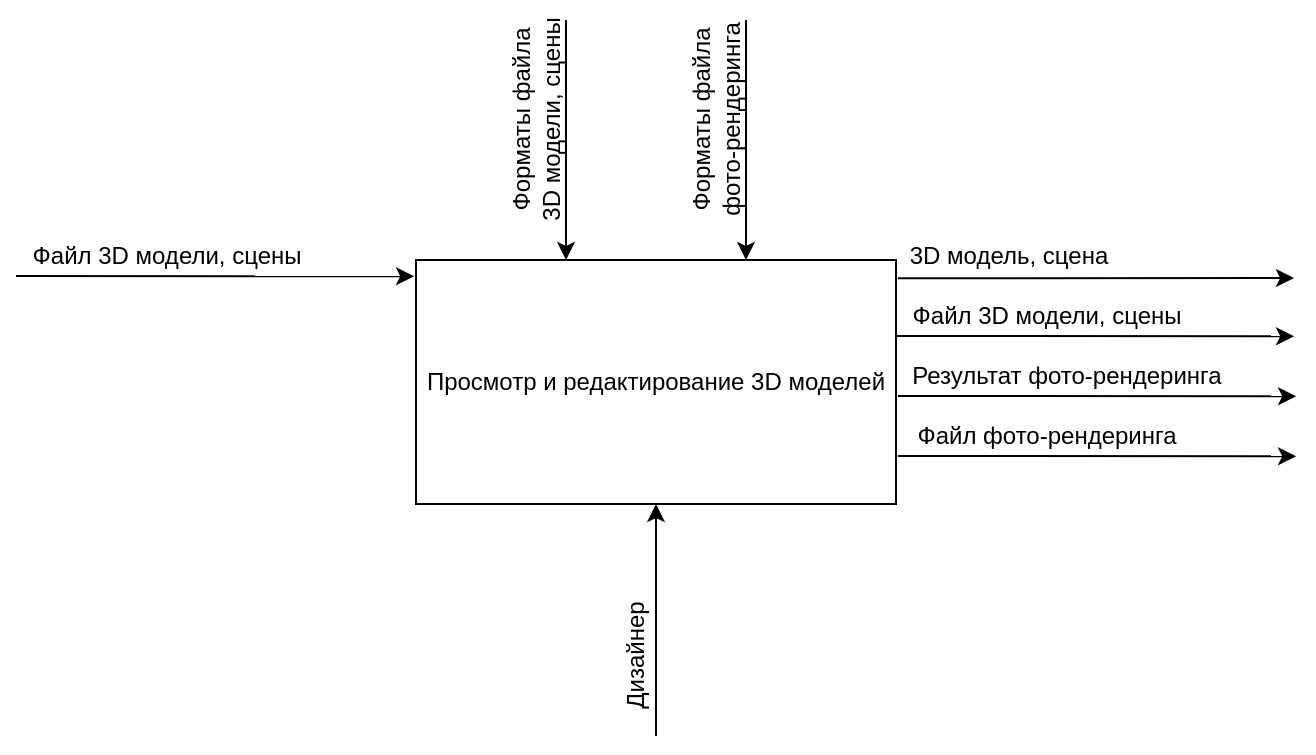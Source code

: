 <mxfile version="14.7.6" type="github">
  <diagram id="WN6VgEvd2EQ4TZZtk9Fa" name="Page-1">
    <mxGraphModel dx="868" dy="482" grid="1" gridSize="10" guides="1" tooltips="1" connect="1" arrows="1" fold="1" page="1" pageScale="1" pageWidth="827" pageHeight="1169" math="0" shadow="0">
      <root>
        <mxCell id="0" />
        <mxCell id="1" parent="0" />
        <mxCell id="W_RGjU2re__AxwctyzRs-1" value="Просмотр и редактирование 3D моделей" style="rounded=0;whiteSpace=wrap;html=1;" vertex="1" parent="1">
          <mxGeometry x="320" y="202" width="240" height="122" as="geometry" />
        </mxCell>
        <mxCell id="W_RGjU2re__AxwctyzRs-2" value="" style="endArrow=classic;html=1;entryX=-0.004;entryY=0.067;entryDx=0;entryDy=0;entryPerimeter=0;" edge="1" parent="1" target="W_RGjU2re__AxwctyzRs-1">
          <mxGeometry width="50" height="50" relative="1" as="geometry">
            <mxPoint x="120" y="210" as="sourcePoint" />
            <mxPoint x="170" y="160" as="targetPoint" />
          </mxGeometry>
        </mxCell>
        <mxCell id="W_RGjU2re__AxwctyzRs-3" value="Файл 3D модели, сцены" style="text;html=1;align=center;verticalAlign=middle;resizable=0;points=[];autosize=1;strokeColor=none;" vertex="1" parent="1">
          <mxGeometry x="120" y="190" width="150" height="20" as="geometry" />
        </mxCell>
        <mxCell id="W_RGjU2re__AxwctyzRs-4" value="" style="endArrow=classic;html=1;exitX=1.004;exitY=0.075;exitDx=0;exitDy=0;exitPerimeter=0;" edge="1" parent="1" source="W_RGjU2re__AxwctyzRs-1">
          <mxGeometry width="50" height="50" relative="1" as="geometry">
            <mxPoint x="560" y="210" as="sourcePoint" />
            <mxPoint x="759" y="211" as="targetPoint" />
          </mxGeometry>
        </mxCell>
        <mxCell id="W_RGjU2re__AxwctyzRs-5" value="3D модель, сцена" style="text;html=1;align=center;verticalAlign=middle;resizable=0;points=[];autosize=1;strokeColor=none;" vertex="1" parent="1">
          <mxGeometry x="561" y="190" width="110" height="20" as="geometry" />
        </mxCell>
        <mxCell id="W_RGjU2re__AxwctyzRs-6" value="" style="endArrow=classic;html=1;entryX=0.5;entryY=0;entryDx=0;entryDy=0;" edge="1" parent="1">
          <mxGeometry width="50" height="50" relative="1" as="geometry">
            <mxPoint x="395" y="82" as="sourcePoint" />
            <mxPoint x="395" y="202" as="targetPoint" />
          </mxGeometry>
        </mxCell>
        <mxCell id="W_RGjU2re__AxwctyzRs-7" value="Форматы файла&lt;br&gt;3D модели, сцены" style="text;html=1;align=center;verticalAlign=middle;resizable=0;points=[];autosize=1;strokeColor=none;rotation=-90;" vertex="1" parent="1">
          <mxGeometry x="320" y="117" width="120" height="30" as="geometry" />
        </mxCell>
        <mxCell id="W_RGjU2re__AxwctyzRs-9" value="" style="endArrow=classic;html=1;" edge="1" parent="1" target="W_RGjU2re__AxwctyzRs-1">
          <mxGeometry width="50" height="50" relative="1" as="geometry">
            <mxPoint x="440" y="440" as="sourcePoint" />
            <mxPoint x="439.5" y="460" as="targetPoint" />
          </mxGeometry>
        </mxCell>
        <mxCell id="W_RGjU2re__AxwctyzRs-10" value="Дизайнер" style="text;html=1;align=center;verticalAlign=middle;resizable=0;points=[];autosize=1;strokeColor=none;rotation=-90;" vertex="1" parent="1">
          <mxGeometry x="395" y="390" width="70" height="20" as="geometry" />
        </mxCell>
        <mxCell id="W_RGjU2re__AxwctyzRs-11" value="" style="endArrow=classic;html=1;entryX=-0.004;entryY=0.067;entryDx=0;entryDy=0;entryPerimeter=0;" edge="1" parent="1">
          <mxGeometry width="50" height="50" relative="1" as="geometry">
            <mxPoint x="560" y="240" as="sourcePoint" />
            <mxPoint x="759.04" y="240.174" as="targetPoint" />
          </mxGeometry>
        </mxCell>
        <mxCell id="W_RGjU2re__AxwctyzRs-12" value="Файл 3D модели, сцены" style="text;html=1;align=center;verticalAlign=middle;resizable=0;points=[];autosize=1;strokeColor=none;" vertex="1" parent="1">
          <mxGeometry x="560" y="220" width="150" height="20" as="geometry" />
        </mxCell>
        <mxCell id="W_RGjU2re__AxwctyzRs-13" value="" style="endArrow=classic;html=1;entryX=-0.004;entryY=0.067;entryDx=0;entryDy=0;entryPerimeter=0;" edge="1" parent="1">
          <mxGeometry width="50" height="50" relative="1" as="geometry">
            <mxPoint x="561" y="270" as="sourcePoint" />
            <mxPoint x="760.04" y="270.174" as="targetPoint" />
          </mxGeometry>
        </mxCell>
        <mxCell id="W_RGjU2re__AxwctyzRs-14" value="Результат фото-рендеринга" style="text;html=1;align=center;verticalAlign=middle;resizable=0;points=[];autosize=1;strokeColor=none;" vertex="1" parent="1">
          <mxGeometry x="560" y="250" width="170" height="20" as="geometry" />
        </mxCell>
        <mxCell id="W_RGjU2re__AxwctyzRs-15" value="" style="endArrow=classic;html=1;entryX=-0.004;entryY=0.067;entryDx=0;entryDy=0;entryPerimeter=0;" edge="1" parent="1">
          <mxGeometry width="50" height="50" relative="1" as="geometry">
            <mxPoint x="561" y="300" as="sourcePoint" />
            <mxPoint x="760.04" y="300.174" as="targetPoint" />
          </mxGeometry>
        </mxCell>
        <mxCell id="W_RGjU2re__AxwctyzRs-16" value="Файл фото-рендеринга" style="text;html=1;align=center;verticalAlign=middle;resizable=0;points=[];autosize=1;strokeColor=none;" vertex="1" parent="1">
          <mxGeometry x="560" y="280" width="150" height="20" as="geometry" />
        </mxCell>
        <mxCell id="W_RGjU2re__AxwctyzRs-17" value="" style="endArrow=classic;html=1;entryX=0.5;entryY=0;entryDx=0;entryDy=0;" edge="1" parent="1">
          <mxGeometry width="50" height="50" relative="1" as="geometry">
            <mxPoint x="485" y="82" as="sourcePoint" />
            <mxPoint x="485" y="202" as="targetPoint" />
          </mxGeometry>
        </mxCell>
        <mxCell id="W_RGjU2re__AxwctyzRs-18" value="Форматы файла &lt;br&gt;фото-рендеринга" style="text;html=1;align=center;verticalAlign=middle;resizable=0;points=[];autosize=1;strokeColor=none;rotation=-90;" vertex="1" parent="1">
          <mxGeometry x="415" y="117" width="110" height="30" as="geometry" />
        </mxCell>
      </root>
    </mxGraphModel>
  </diagram>
</mxfile>
